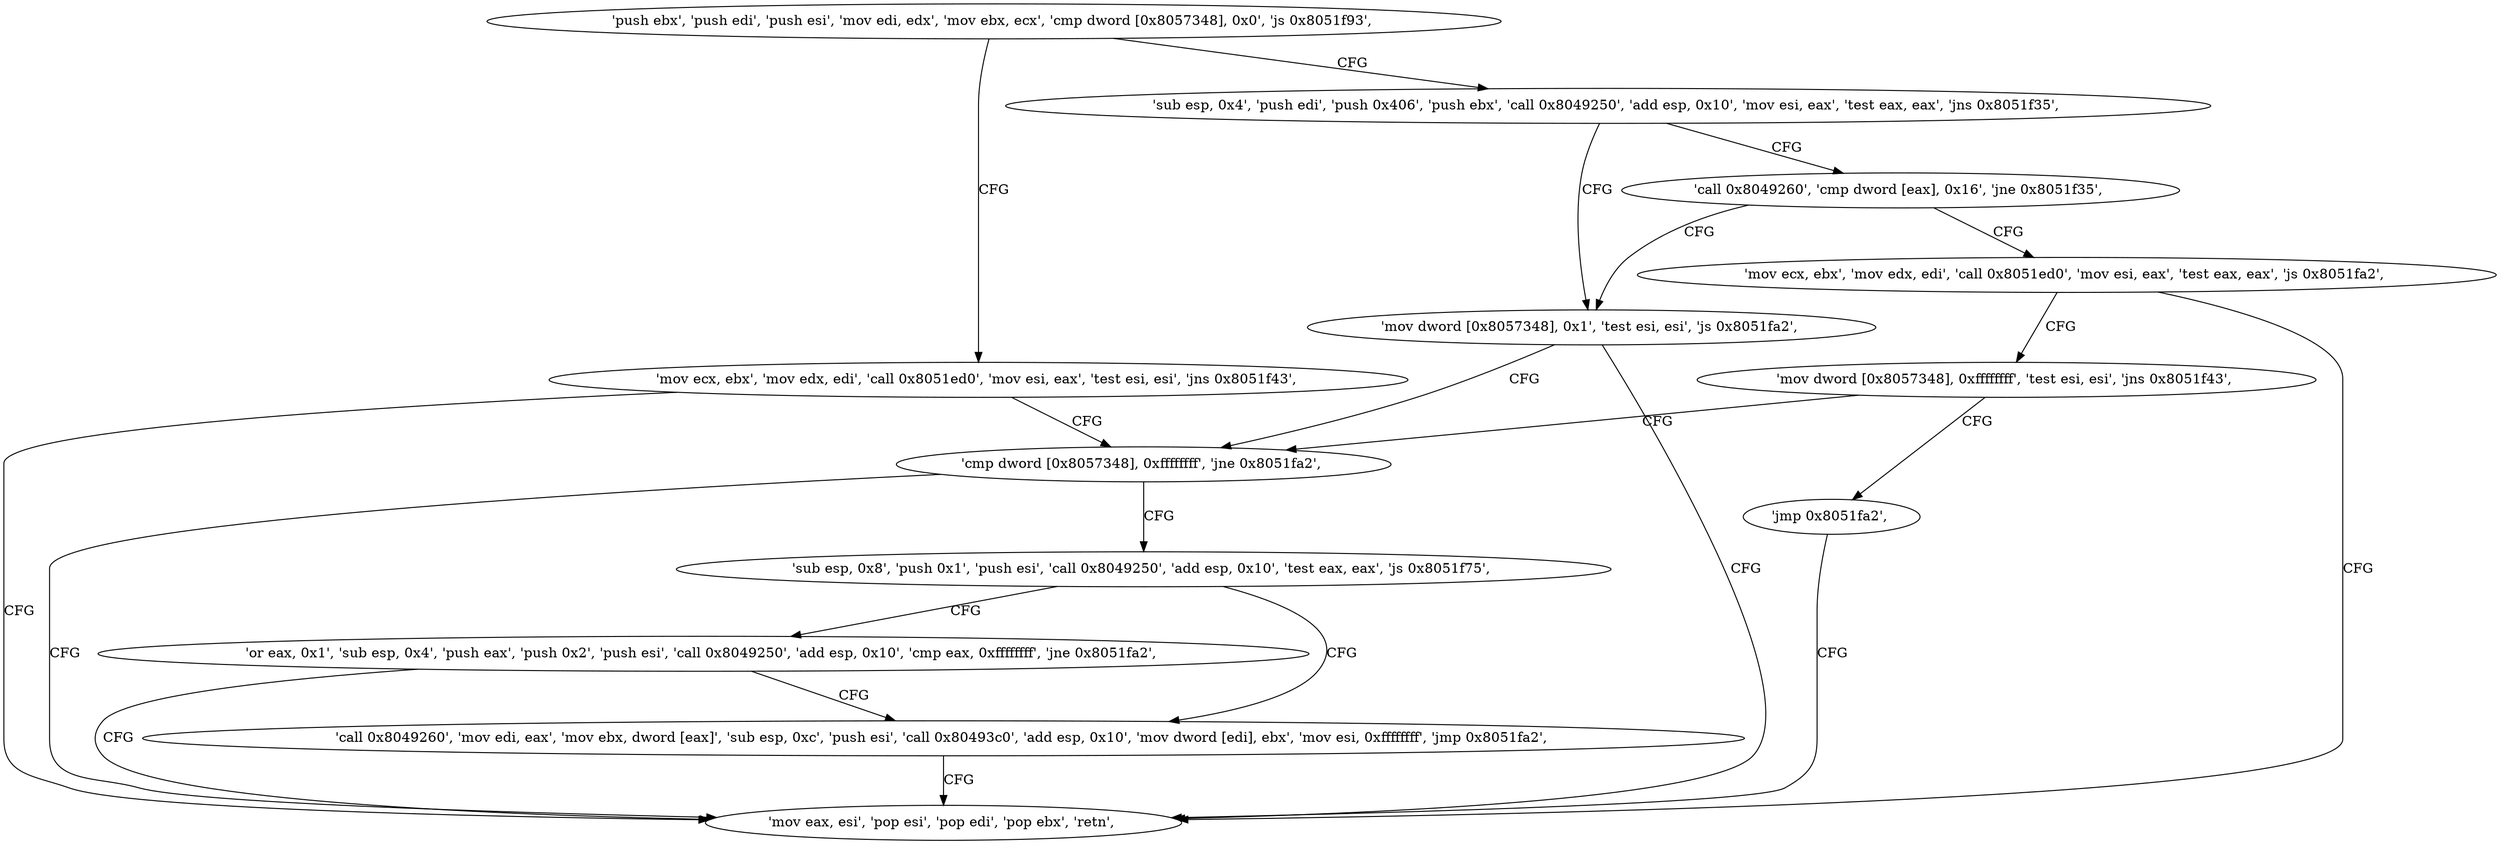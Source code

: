 digraph "func" {
"134553312" [label = "'push ebx', 'push edi', 'push esi', 'mov edi, edx', 'mov ebx, ecx', 'cmp dword [0x8057348], 0x0', 'js 0x8051f93', " ]
"134553491" [label = "'mov ecx, ebx', 'mov edx, edi', 'call 0x8051ed0', 'mov esi, eax', 'test esi, esi', 'jns 0x8051f43', " ]
"134553332" [label = "'sub esp, 0x4', 'push edi', 'push 0x406', 'push ebx', 'call 0x8049250', 'add esp, 0x10', 'mov esi, eax', 'test eax, eax', 'jns 0x8051f35', " ]
"134553411" [label = "'cmp dword [0x8057348], 0xffffffff', 'jne 0x8051fa2', " ]
"134553506" [label = "'mov eax, esi', 'pop esi', 'pop edi', 'pop ebx', 'retn', " ]
"134553397" [label = "'mov dword [0x8057348], 0x1', 'test esi, esi', 'js 0x8051fa2', " ]
"134553356" [label = "'call 0x8049260', 'cmp dword [eax], 0x16', 'jne 0x8051f35', " ]
"134553420" [label = "'sub esp, 0x8', 'push 0x1', 'push esi', 'call 0x8049250', 'add esp, 0x10', 'test eax, eax', 'js 0x8051f75', " ]
"134553366" [label = "'mov ecx, ebx', 'mov edx, edi', 'call 0x8051ed0', 'mov esi, eax', 'test eax, eax', 'js 0x8051fa2', " ]
"134553461" [label = "'call 0x8049260', 'mov edi, eax', 'mov ebx, dword [eax]', 'sub esp, 0xc', 'push esi', 'call 0x80493c0', 'add esp, 0x10', 'mov dword [edi], ebx', 'mov esi, 0xffffffff', 'jmp 0x8051fa2', " ]
"134553438" [label = "'or eax, 0x1', 'sub esp, 0x4', 'push eax', 'push 0x2', 'push esi', 'call 0x8049250', 'add esp, 0x10', 'cmp eax, 0xffffffff', 'jne 0x8051fa2', " ]
"134553381" [label = "'mov dword [0x8057348], 0xffffffff', 'test esi, esi', 'jns 0x8051f43', " ]
"134553395" [label = "'jmp 0x8051fa2', " ]
"134553312" -> "134553491" [ label = "CFG" ]
"134553312" -> "134553332" [ label = "CFG" ]
"134553491" -> "134553411" [ label = "CFG" ]
"134553491" -> "134553506" [ label = "CFG" ]
"134553332" -> "134553397" [ label = "CFG" ]
"134553332" -> "134553356" [ label = "CFG" ]
"134553411" -> "134553506" [ label = "CFG" ]
"134553411" -> "134553420" [ label = "CFG" ]
"134553397" -> "134553506" [ label = "CFG" ]
"134553397" -> "134553411" [ label = "CFG" ]
"134553356" -> "134553397" [ label = "CFG" ]
"134553356" -> "134553366" [ label = "CFG" ]
"134553420" -> "134553461" [ label = "CFG" ]
"134553420" -> "134553438" [ label = "CFG" ]
"134553366" -> "134553506" [ label = "CFG" ]
"134553366" -> "134553381" [ label = "CFG" ]
"134553461" -> "134553506" [ label = "CFG" ]
"134553438" -> "134553506" [ label = "CFG" ]
"134553438" -> "134553461" [ label = "CFG" ]
"134553381" -> "134553411" [ label = "CFG" ]
"134553381" -> "134553395" [ label = "CFG" ]
"134553395" -> "134553506" [ label = "CFG" ]
}
